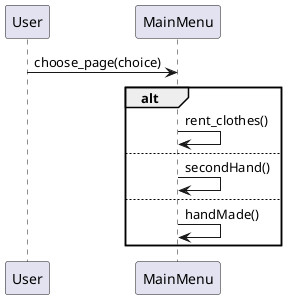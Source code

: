 @startuml
participant User
participant MainMenu

User -> MainMenu : choose_page(choice)

alt
    MainMenu -> MainMenu :rent_clothes()
else
    MainMenu -> MainMenu : secondHand()
else
    MainMenu -> MainMenu : handMade()

end
@enduml